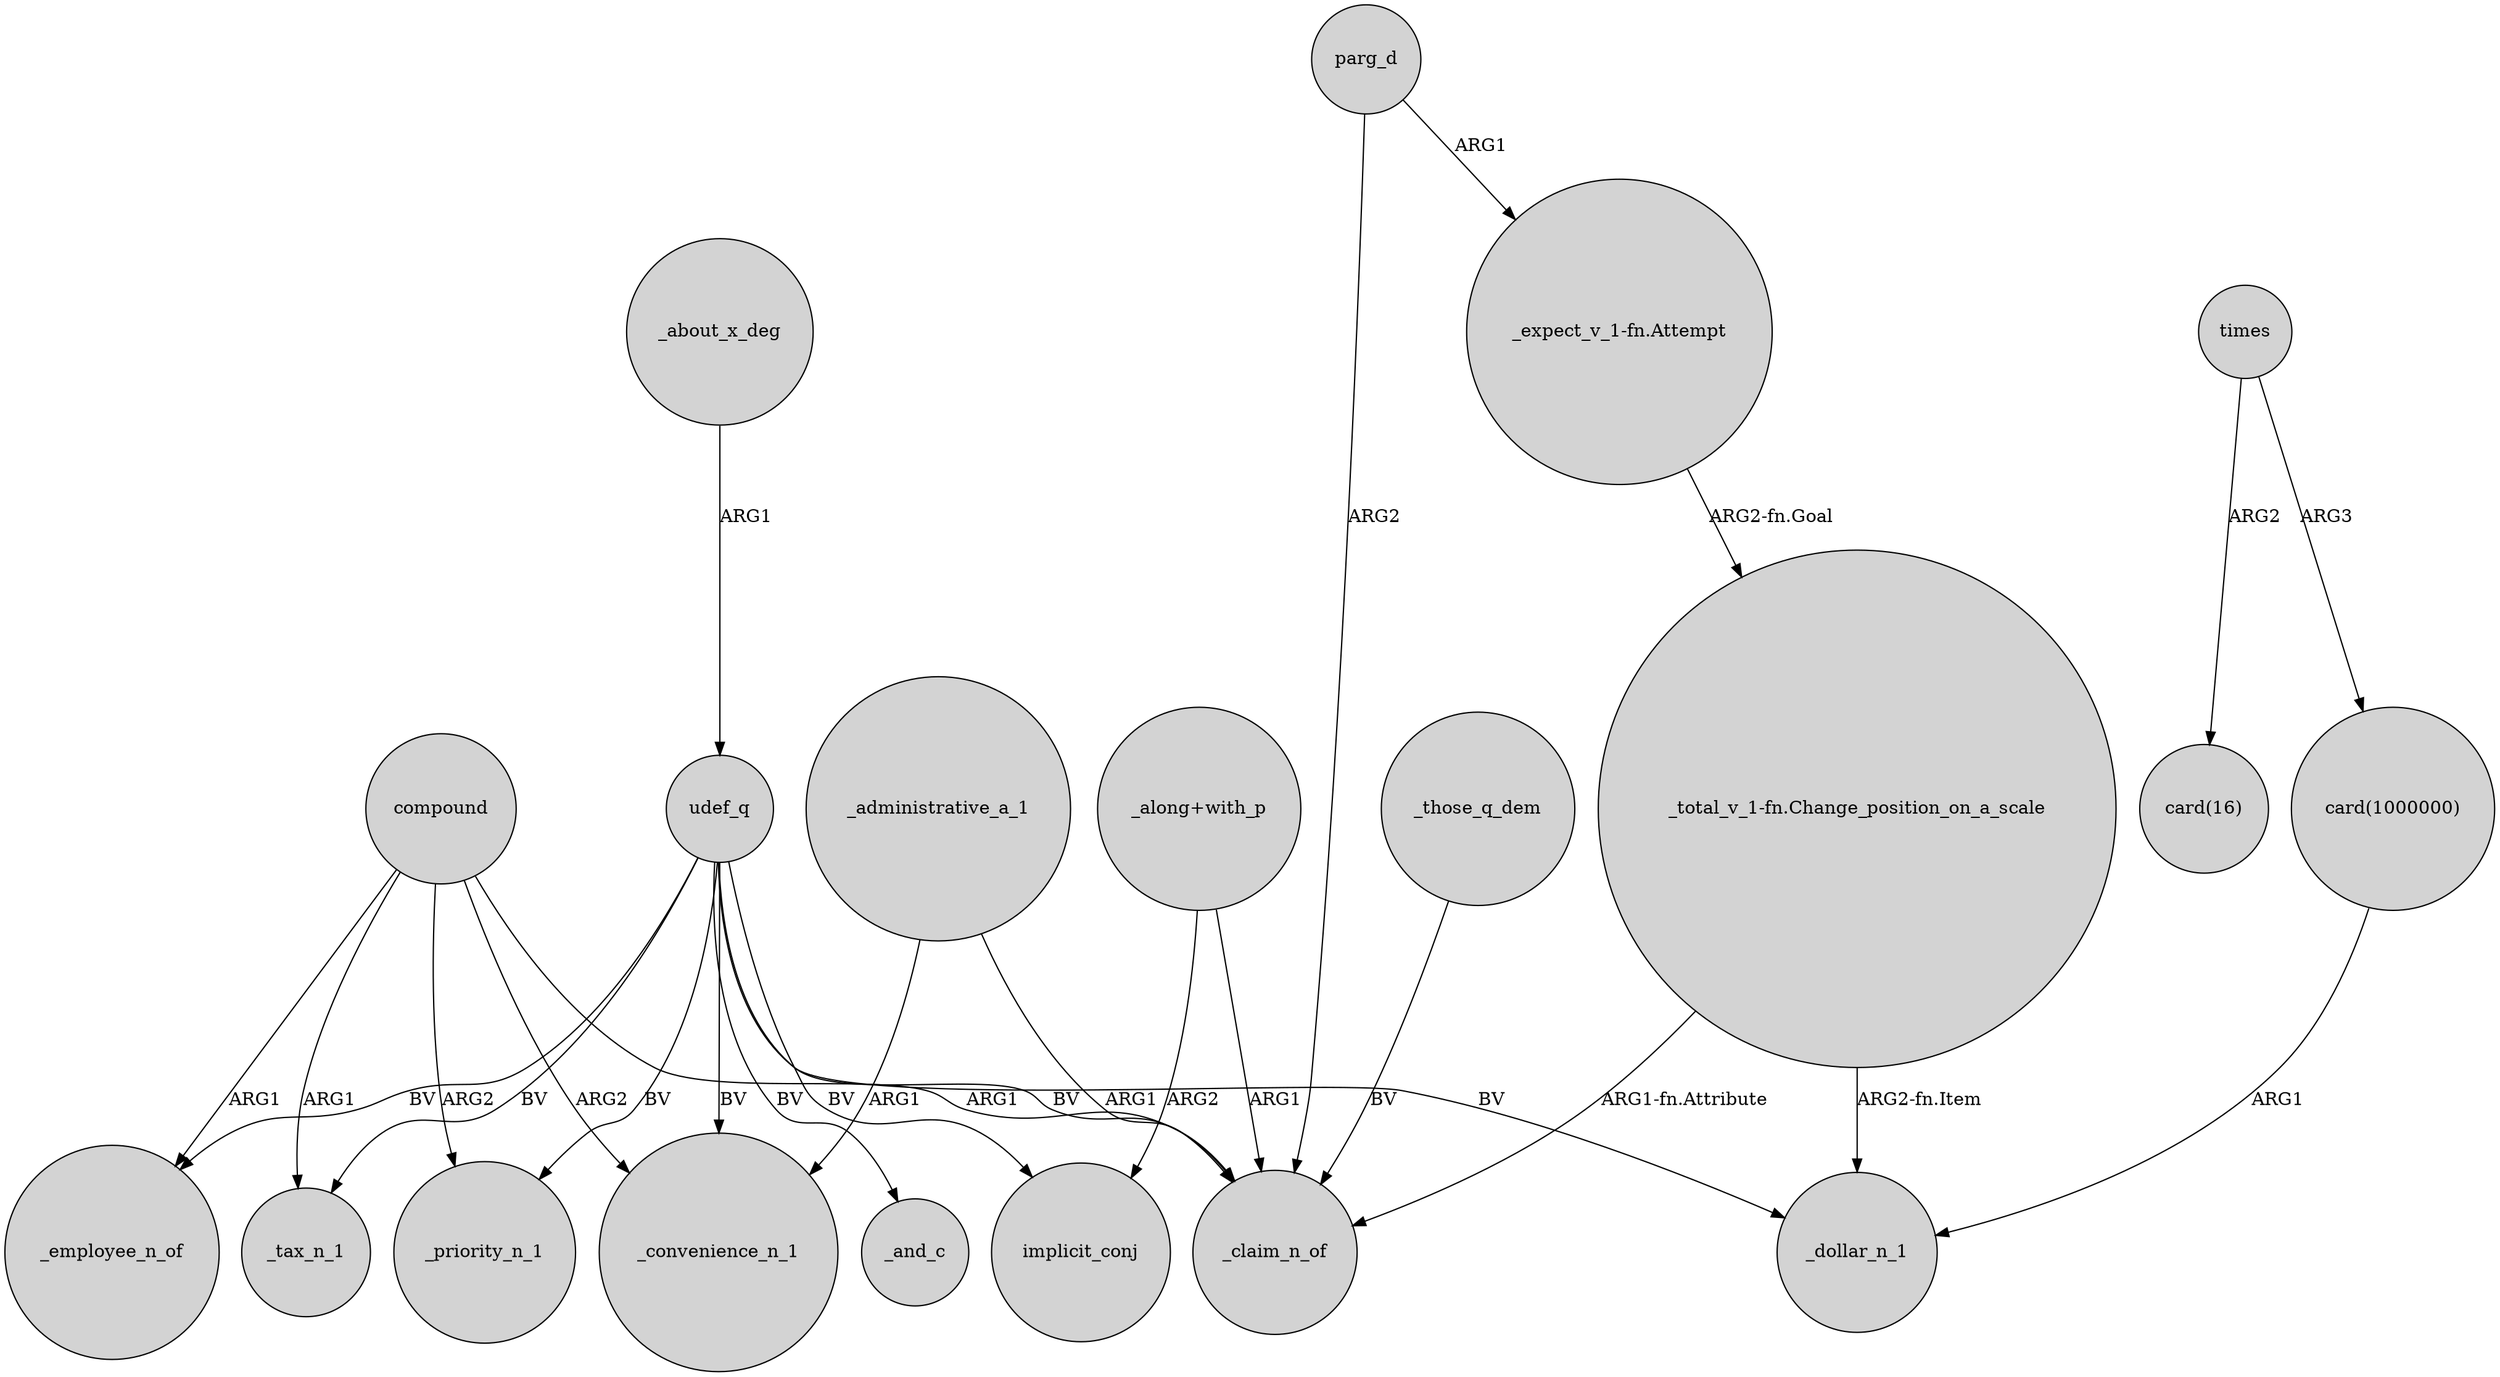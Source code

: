 digraph {
	node [shape=circle style=filled]
	udef_q -> _priority_n_1 [label=BV]
	udef_q -> _claim_n_of [label=BV]
	compound -> _employee_n_of [label=ARG1]
	_administrative_a_1 -> _convenience_n_1 [label=ARG1]
	compound -> _claim_n_of [label=ARG1]
	"_along+with_p" -> implicit_conj [label=ARG2]
	times -> "card(1000000)" [label=ARG3]
	udef_q -> _tax_n_1 [label=BV]
	udef_q -> _and_c [label=BV]
	_about_x_deg -> udef_q [label=ARG1]
	udef_q -> _convenience_n_1 [label=BV]
	parg_d -> _claim_n_of [label=ARG2]
	"_total_v_1-fn.Change_position_on_a_scale" -> _dollar_n_1 [label="ARG2-fn.Item"]
	compound -> _priority_n_1 [label=ARG2]
	_those_q_dem -> _claim_n_of [label=BV]
	compound -> _tax_n_1 [label=ARG1]
	"_total_v_1-fn.Change_position_on_a_scale" -> _claim_n_of [label="ARG1-fn.Attribute"]
	udef_q -> _dollar_n_1 [label=BV]
	"card(1000000)" -> _dollar_n_1 [label=ARG1]
	"_along+with_p" -> _claim_n_of [label=ARG1]
	_administrative_a_1 -> _claim_n_of [label=ARG1]
	"_expect_v_1-fn.Attempt" -> "_total_v_1-fn.Change_position_on_a_scale" [label="ARG2-fn.Goal"]
	times -> "card(16)" [label=ARG2]
	udef_q -> _employee_n_of [label=BV]
	udef_q -> implicit_conj [label=BV]
	parg_d -> "_expect_v_1-fn.Attempt" [label=ARG1]
	compound -> _convenience_n_1 [label=ARG2]
}
